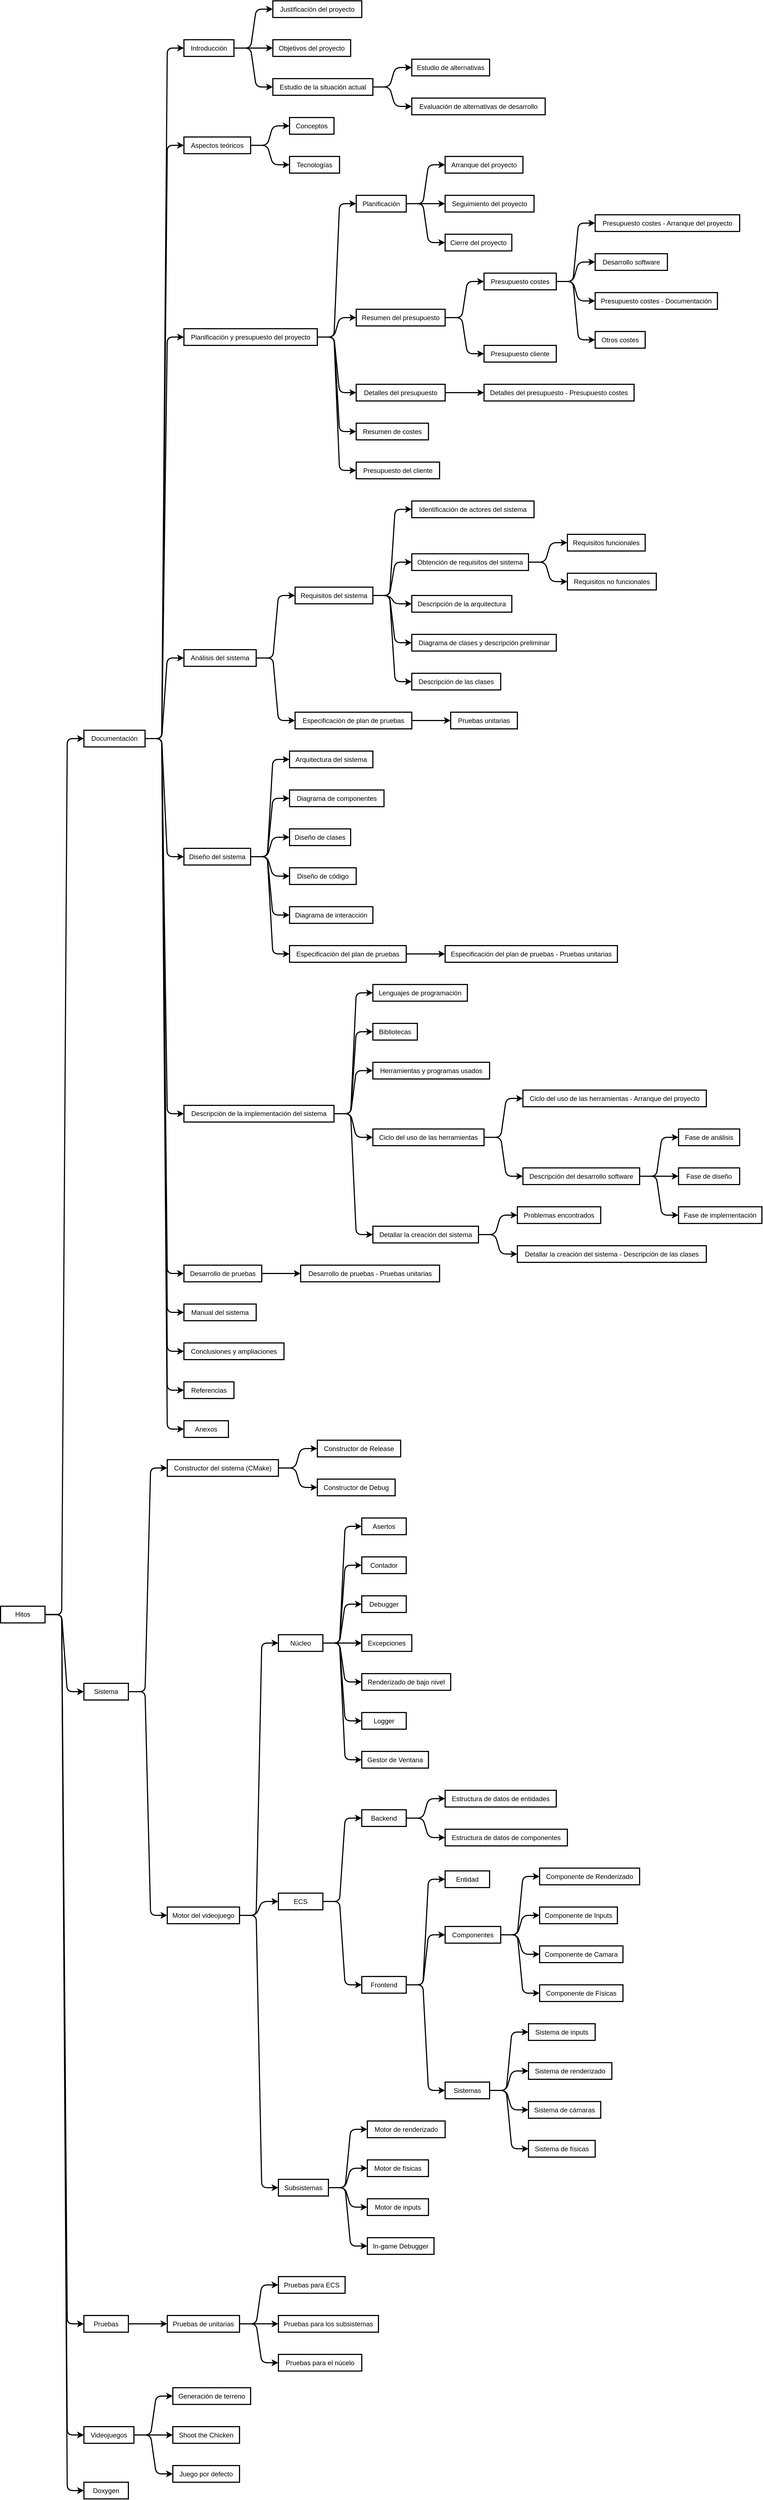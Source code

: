 <mxfile version="24.5.3" type="device">
  <diagram name="Page-1" id="19d8dcba-68ad-dc05-1034-9cf7b2a963f6">
    <mxGraphModel dx="703" dy="235" grid="1" gridSize="10" guides="1" tooltips="1" connect="1" arrows="1" fold="1" page="1" pageScale="1" pageWidth="1100" pageHeight="850" background="none" math="0" shadow="0">
      <root>
        <mxCell id="0" />
        <mxCell id="1" parent="0" />
        <mxCell id="aaWZqwpAfpecOsZG1zEw-365" value="Hitos" style="whiteSpace=wrap;html=1;strokeWidth=2;" vertex="1" parent="1">
          <mxGeometry x="1761" y="4306.25" width="80" height="30" as="geometry" />
        </mxCell>
        <mxCell id="aaWZqwpAfpecOsZG1zEw-366" value="Documentación" style="whiteSpace=wrap;html=1;strokeWidth=2;" vertex="1" parent="1">
          <mxGeometry x="1911" y="2730" width="110" height="30" as="geometry" />
        </mxCell>
        <mxCell id="aaWZqwpAfpecOsZG1zEw-367" value="" style="rounded=1;edgeStyle=entityRelationEdgeStyle;curved=0;strokeWidth=2;" edge="1" source="aaWZqwpAfpecOsZG1zEw-365" target="aaWZqwpAfpecOsZG1zEw-366" parent="1">
          <mxGeometry relative="1" as="geometry" />
        </mxCell>
        <mxCell id="aaWZqwpAfpecOsZG1zEw-368" value="Sistema" style="whiteSpace=wrap;html=1;strokeWidth=2;" vertex="1" parent="1">
          <mxGeometry x="1911" y="4445" width="80" height="30" as="geometry" />
        </mxCell>
        <mxCell id="aaWZqwpAfpecOsZG1zEw-369" value="" style="rounded=1;edgeStyle=entityRelationEdgeStyle;curved=0;strokeWidth=2;" edge="1" source="aaWZqwpAfpecOsZG1zEw-365" target="aaWZqwpAfpecOsZG1zEw-368" parent="1">
          <mxGeometry relative="1" as="geometry" />
        </mxCell>
        <mxCell id="aaWZqwpAfpecOsZG1zEw-370" value="Pruebas" style="whiteSpace=wrap;html=1;strokeWidth=2;" vertex="1" parent="1">
          <mxGeometry x="1911" y="5582.5" width="80" height="30" as="geometry" />
        </mxCell>
        <mxCell id="aaWZqwpAfpecOsZG1zEw-371" value="" style="rounded=1;edgeStyle=entityRelationEdgeStyle;curved=0;strokeWidth=2;" edge="1" source="aaWZqwpAfpecOsZG1zEw-365" target="aaWZqwpAfpecOsZG1zEw-370" parent="1">
          <mxGeometry relative="1" as="geometry" />
        </mxCell>
        <mxCell id="aaWZqwpAfpecOsZG1zEw-372" value="Videojuegos" style="whiteSpace=wrap;html=1;strokeWidth=2;" vertex="1" parent="1">
          <mxGeometry x="1911" y="5782.5" width="90" height="30" as="geometry" />
        </mxCell>
        <mxCell id="aaWZqwpAfpecOsZG1zEw-373" value="" style="rounded=1;edgeStyle=entityRelationEdgeStyle;curved=0;strokeWidth=2;" edge="1" source="aaWZqwpAfpecOsZG1zEw-365" target="aaWZqwpAfpecOsZG1zEw-372" parent="1">
          <mxGeometry relative="1" as="geometry" />
        </mxCell>
        <mxCell id="aaWZqwpAfpecOsZG1zEw-374" value="Doxygen" style="whiteSpace=wrap;html=1;strokeWidth=2;" vertex="1" parent="1">
          <mxGeometry x="1911" y="5882.5" width="80" height="30" as="geometry" />
        </mxCell>
        <mxCell id="aaWZqwpAfpecOsZG1zEw-375" value="" style="rounded=1;edgeStyle=entityRelationEdgeStyle;curved=0;strokeWidth=2;" edge="1" source="aaWZqwpAfpecOsZG1zEw-365" target="aaWZqwpAfpecOsZG1zEw-374" parent="1">
          <mxGeometry relative="1" as="geometry" />
        </mxCell>
        <mxCell id="aaWZqwpAfpecOsZG1zEw-376" value="Introducción" style="whiteSpace=wrap;html=1;strokeWidth=2;" vertex="1" parent="1">
          <mxGeometry x="2091" y="1487.5" width="90" height="30" as="geometry" />
        </mxCell>
        <mxCell id="aaWZqwpAfpecOsZG1zEw-377" value="" style="rounded=1;edgeStyle=entityRelationEdgeStyle;curved=0;strokeWidth=2;" edge="1" source="aaWZqwpAfpecOsZG1zEw-366" target="aaWZqwpAfpecOsZG1zEw-376" parent="1">
          <mxGeometry relative="1" as="geometry" />
        </mxCell>
        <mxCell id="aaWZqwpAfpecOsZG1zEw-378" value="Aspectos teóricos" style="whiteSpace=wrap;html=1;strokeWidth=2;" vertex="1" parent="1">
          <mxGeometry x="2091" y="1662.5" width="120" height="30" as="geometry" />
        </mxCell>
        <mxCell id="aaWZqwpAfpecOsZG1zEw-379" value="" style="rounded=1;edgeStyle=entityRelationEdgeStyle;curved=0;strokeWidth=2;" edge="1" source="aaWZqwpAfpecOsZG1zEw-366" target="aaWZqwpAfpecOsZG1zEw-378" parent="1">
          <mxGeometry relative="1" as="geometry" />
        </mxCell>
        <mxCell id="aaWZqwpAfpecOsZG1zEw-380" value="Planificación y presupuesto del proyecto" style="whiteSpace=wrap;html=1;strokeWidth=2;" vertex="1" parent="1">
          <mxGeometry x="2091" y="2007.5" width="240" height="30" as="geometry" />
        </mxCell>
        <mxCell id="aaWZqwpAfpecOsZG1zEw-381" value="" style="rounded=1;edgeStyle=entityRelationEdgeStyle;curved=0;strokeWidth=2;" edge="1" source="aaWZqwpAfpecOsZG1zEw-366" target="aaWZqwpAfpecOsZG1zEw-380" parent="1">
          <mxGeometry relative="1" as="geometry" />
        </mxCell>
        <mxCell id="aaWZqwpAfpecOsZG1zEw-382" value="Análisis del sistema" style="whiteSpace=wrap;html=1;strokeWidth=2;" vertex="1" parent="1">
          <mxGeometry x="2091" y="2585" width="130" height="30" as="geometry" />
        </mxCell>
        <mxCell id="aaWZqwpAfpecOsZG1zEw-383" value="" style="rounded=1;edgeStyle=entityRelationEdgeStyle;curved=0;strokeWidth=2;" edge="1" source="aaWZqwpAfpecOsZG1zEw-366" target="aaWZqwpAfpecOsZG1zEw-382" parent="1">
          <mxGeometry relative="1" as="geometry" />
        </mxCell>
        <mxCell id="aaWZqwpAfpecOsZG1zEw-384" value="Diseño del sistema" style="whiteSpace=wrap;html=1;strokeWidth=2;" vertex="1" parent="1">
          <mxGeometry x="2091" y="2942.5" width="120" height="30" as="geometry" />
        </mxCell>
        <mxCell id="aaWZqwpAfpecOsZG1zEw-385" value="" style="rounded=1;edgeStyle=entityRelationEdgeStyle;curved=0;strokeWidth=2;" edge="1" source="aaWZqwpAfpecOsZG1zEw-366" target="aaWZqwpAfpecOsZG1zEw-384" parent="1">
          <mxGeometry relative="1" as="geometry" />
        </mxCell>
        <mxCell id="aaWZqwpAfpecOsZG1zEw-386" value="Descripción de la implementación del sistema" style="whiteSpace=wrap;html=1;strokeWidth=2;" vertex="1" parent="1">
          <mxGeometry x="2091" y="3405" width="270" height="30" as="geometry" />
        </mxCell>
        <mxCell id="aaWZqwpAfpecOsZG1zEw-387" value="" style="rounded=1;edgeStyle=entityRelationEdgeStyle;curved=0;strokeWidth=2;" edge="1" source="aaWZqwpAfpecOsZG1zEw-366" target="aaWZqwpAfpecOsZG1zEw-386" parent="1">
          <mxGeometry relative="1" as="geometry" />
        </mxCell>
        <mxCell id="aaWZqwpAfpecOsZG1zEw-388" value="Desarrollo de pruebas" style="whiteSpace=wrap;html=1;strokeWidth=2;" vertex="1" parent="1">
          <mxGeometry x="2091" y="3692.5" width="140" height="30" as="geometry" />
        </mxCell>
        <mxCell id="aaWZqwpAfpecOsZG1zEw-389" value="" style="rounded=1;edgeStyle=entityRelationEdgeStyle;curved=0;strokeWidth=2;" edge="1" source="aaWZqwpAfpecOsZG1zEw-366" target="aaWZqwpAfpecOsZG1zEw-388" parent="1">
          <mxGeometry relative="1" as="geometry" />
        </mxCell>
        <mxCell id="aaWZqwpAfpecOsZG1zEw-390" value="Manual del sistema" style="whiteSpace=wrap;html=1;strokeWidth=2;" vertex="1" parent="1">
          <mxGeometry x="2091" y="3762.5" width="130" height="30" as="geometry" />
        </mxCell>
        <mxCell id="aaWZqwpAfpecOsZG1zEw-391" value="" style="rounded=1;edgeStyle=entityRelationEdgeStyle;curved=0;strokeWidth=2;" edge="1" source="aaWZqwpAfpecOsZG1zEw-366" target="aaWZqwpAfpecOsZG1zEw-390" parent="1">
          <mxGeometry relative="1" as="geometry" />
        </mxCell>
        <mxCell id="aaWZqwpAfpecOsZG1zEw-392" value="Conclusiones y ampliaciones" style="whiteSpace=wrap;html=1;strokeWidth=2;" vertex="1" parent="1">
          <mxGeometry x="2091" y="3832.5" width="180" height="30" as="geometry" />
        </mxCell>
        <mxCell id="aaWZqwpAfpecOsZG1zEw-393" value="" style="rounded=1;edgeStyle=entityRelationEdgeStyle;curved=0;strokeWidth=2;" edge="1" source="aaWZqwpAfpecOsZG1zEw-366" target="aaWZqwpAfpecOsZG1zEw-392" parent="1">
          <mxGeometry relative="1" as="geometry" />
        </mxCell>
        <mxCell id="aaWZqwpAfpecOsZG1zEw-394" value="Referencias" style="whiteSpace=wrap;html=1;strokeWidth=2;" vertex="1" parent="1">
          <mxGeometry x="2091" y="3902.5" width="90" height="30" as="geometry" />
        </mxCell>
        <mxCell id="aaWZqwpAfpecOsZG1zEw-395" value="" style="rounded=1;edgeStyle=entityRelationEdgeStyle;curved=0;strokeWidth=2;" edge="1" source="aaWZqwpAfpecOsZG1zEw-366" target="aaWZqwpAfpecOsZG1zEw-394" parent="1">
          <mxGeometry relative="1" as="geometry" />
        </mxCell>
        <mxCell id="aaWZqwpAfpecOsZG1zEw-396" value="Anexos" style="whiteSpace=wrap;html=1;strokeWidth=2;" vertex="1" parent="1">
          <mxGeometry x="2091" y="3972.5" width="80" height="30" as="geometry" />
        </mxCell>
        <mxCell id="aaWZqwpAfpecOsZG1zEw-397" value="" style="rounded=1;edgeStyle=entityRelationEdgeStyle;curved=0;strokeWidth=2;" edge="1" source="aaWZqwpAfpecOsZG1zEw-366" target="aaWZqwpAfpecOsZG1zEw-396" parent="1">
          <mxGeometry relative="1" as="geometry" />
        </mxCell>
        <mxCell id="aaWZqwpAfpecOsZG1zEw-398" value="Justificación del proyecto" style="whiteSpace=wrap;html=1;strokeWidth=2;" vertex="1" parent="1">
          <mxGeometry x="2251" y="1417.5" width="160" height="30" as="geometry" />
        </mxCell>
        <mxCell id="aaWZqwpAfpecOsZG1zEw-399" value="" style="rounded=1;edgeStyle=entityRelationEdgeStyle;curved=0;strokeWidth=2;" edge="1" source="aaWZqwpAfpecOsZG1zEw-376" target="aaWZqwpAfpecOsZG1zEw-398" parent="1">
          <mxGeometry relative="1" as="geometry" />
        </mxCell>
        <mxCell id="aaWZqwpAfpecOsZG1zEw-400" value="Objetivos del proyecto" style="whiteSpace=wrap;html=1;strokeWidth=2;" vertex="1" parent="1">
          <mxGeometry x="2251" y="1487.5" width="140" height="30" as="geometry" />
        </mxCell>
        <mxCell id="aaWZqwpAfpecOsZG1zEw-401" value="" style="rounded=1;edgeStyle=entityRelationEdgeStyle;curved=0;strokeWidth=2;" edge="1" source="aaWZqwpAfpecOsZG1zEw-376" target="aaWZqwpAfpecOsZG1zEw-400" parent="1">
          <mxGeometry relative="1" as="geometry" />
        </mxCell>
        <mxCell id="aaWZqwpAfpecOsZG1zEw-402" value="Estudio de la situación actual" style="whiteSpace=wrap;html=1;strokeWidth=2;" vertex="1" parent="1">
          <mxGeometry x="2251" y="1557.5" width="180" height="30" as="geometry" />
        </mxCell>
        <mxCell id="aaWZqwpAfpecOsZG1zEw-403" value="" style="rounded=1;edgeStyle=entityRelationEdgeStyle;curved=0;strokeWidth=2;" edge="1" source="aaWZqwpAfpecOsZG1zEw-376" target="aaWZqwpAfpecOsZG1zEw-402" parent="1">
          <mxGeometry relative="1" as="geometry" />
        </mxCell>
        <mxCell id="aaWZqwpAfpecOsZG1zEw-404" value="Estudio de alternativas" style="whiteSpace=wrap;html=1;strokeWidth=2;" vertex="1" parent="1">
          <mxGeometry x="2501" y="1522.5" width="140" height="30" as="geometry" />
        </mxCell>
        <mxCell id="aaWZqwpAfpecOsZG1zEw-405" value="" style="rounded=1;edgeStyle=entityRelationEdgeStyle;curved=0;strokeWidth=2;" edge="1" source="aaWZqwpAfpecOsZG1zEw-402" target="aaWZqwpAfpecOsZG1zEw-404" parent="1">
          <mxGeometry relative="1" as="geometry" />
        </mxCell>
        <mxCell id="aaWZqwpAfpecOsZG1zEw-406" value="Evaluación de alternativas de desarrollo" style="whiteSpace=wrap;html=1;strokeWidth=2;" vertex="1" parent="1">
          <mxGeometry x="2501" y="1592.5" width="240" height="30" as="geometry" />
        </mxCell>
        <mxCell id="aaWZqwpAfpecOsZG1zEw-407" value="" style="rounded=1;edgeStyle=entityRelationEdgeStyle;curved=0;strokeWidth=2;" edge="1" source="aaWZqwpAfpecOsZG1zEw-402" target="aaWZqwpAfpecOsZG1zEw-406" parent="1">
          <mxGeometry relative="1" as="geometry" />
        </mxCell>
        <mxCell id="aaWZqwpAfpecOsZG1zEw-408" value="Conceptos" style="whiteSpace=wrap;html=1;strokeWidth=2;" vertex="1" parent="1">
          <mxGeometry x="2281" y="1627.5" width="80" height="30" as="geometry" />
        </mxCell>
        <mxCell id="aaWZqwpAfpecOsZG1zEw-409" value="" style="rounded=1;edgeStyle=entityRelationEdgeStyle;curved=0;strokeWidth=2;" edge="1" source="aaWZqwpAfpecOsZG1zEw-378" target="aaWZqwpAfpecOsZG1zEw-408" parent="1">
          <mxGeometry relative="1" as="geometry" />
        </mxCell>
        <mxCell id="aaWZqwpAfpecOsZG1zEw-410" value="Tecnologías" style="whiteSpace=wrap;html=1;strokeWidth=2;" vertex="1" parent="1">
          <mxGeometry x="2281" y="1697.5" width="90" height="30" as="geometry" />
        </mxCell>
        <mxCell id="aaWZqwpAfpecOsZG1zEw-411" value="" style="rounded=1;edgeStyle=entityRelationEdgeStyle;curved=0;strokeWidth=2;" edge="1" source="aaWZqwpAfpecOsZG1zEw-378" target="aaWZqwpAfpecOsZG1zEw-410" parent="1">
          <mxGeometry relative="1" as="geometry" />
        </mxCell>
        <mxCell id="aaWZqwpAfpecOsZG1zEw-412" value="Planificación" style="whiteSpace=wrap;html=1;strokeWidth=2;" vertex="1" parent="1">
          <mxGeometry x="2401" y="1767.5" width="90" height="30" as="geometry" />
        </mxCell>
        <mxCell id="aaWZqwpAfpecOsZG1zEw-413" value="" style="rounded=1;edgeStyle=entityRelationEdgeStyle;curved=0;strokeWidth=2;" edge="1" source="aaWZqwpAfpecOsZG1zEw-380" target="aaWZqwpAfpecOsZG1zEw-412" parent="1">
          <mxGeometry relative="1" as="geometry" />
        </mxCell>
        <mxCell id="aaWZqwpAfpecOsZG1zEw-414" value="Resumen del presupuesto" style="whiteSpace=wrap;html=1;strokeWidth=2;" vertex="1" parent="1">
          <mxGeometry x="2401" y="1972.5" width="160" height="30" as="geometry" />
        </mxCell>
        <mxCell id="aaWZqwpAfpecOsZG1zEw-415" value="" style="rounded=1;edgeStyle=entityRelationEdgeStyle;curved=0;strokeWidth=2;" edge="1" source="aaWZqwpAfpecOsZG1zEw-380" target="aaWZqwpAfpecOsZG1zEw-414" parent="1">
          <mxGeometry relative="1" as="geometry" />
        </mxCell>
        <mxCell id="aaWZqwpAfpecOsZG1zEw-416" value="Detalles del presupuesto" style="whiteSpace=wrap;html=1;strokeWidth=2;" vertex="1" parent="1">
          <mxGeometry x="2401" y="2107.5" width="160" height="30" as="geometry" />
        </mxCell>
        <mxCell id="aaWZqwpAfpecOsZG1zEw-417" value="" style="rounded=1;edgeStyle=entityRelationEdgeStyle;curved=0;strokeWidth=2;" edge="1" source="aaWZqwpAfpecOsZG1zEw-380" target="aaWZqwpAfpecOsZG1zEw-416" parent="1">
          <mxGeometry relative="1" as="geometry" />
        </mxCell>
        <mxCell id="aaWZqwpAfpecOsZG1zEw-418" value="Resumen de costes" style="whiteSpace=wrap;html=1;strokeWidth=2;" vertex="1" parent="1">
          <mxGeometry x="2401" y="2177.5" width="130" height="30" as="geometry" />
        </mxCell>
        <mxCell id="aaWZqwpAfpecOsZG1zEw-419" value="" style="rounded=1;edgeStyle=entityRelationEdgeStyle;curved=0;strokeWidth=2;" edge="1" source="aaWZqwpAfpecOsZG1zEw-380" target="aaWZqwpAfpecOsZG1zEw-418" parent="1">
          <mxGeometry relative="1" as="geometry" />
        </mxCell>
        <mxCell id="aaWZqwpAfpecOsZG1zEw-420" value="Presupuesto del cliente" style="whiteSpace=wrap;html=1;strokeWidth=2;" vertex="1" parent="1">
          <mxGeometry x="2401" y="2247.5" width="150" height="30" as="geometry" />
        </mxCell>
        <mxCell id="aaWZqwpAfpecOsZG1zEw-421" value="" style="rounded=1;edgeStyle=entityRelationEdgeStyle;curved=0;strokeWidth=2;" edge="1" source="aaWZqwpAfpecOsZG1zEw-380" target="aaWZqwpAfpecOsZG1zEw-420" parent="1">
          <mxGeometry relative="1" as="geometry" />
        </mxCell>
        <mxCell id="aaWZqwpAfpecOsZG1zEw-422" value="Arranque del proyecto" style="whiteSpace=wrap;html=1;strokeWidth=2;" vertex="1" parent="1">
          <mxGeometry x="2561" y="1697.5" width="140" height="30" as="geometry" />
        </mxCell>
        <mxCell id="aaWZqwpAfpecOsZG1zEw-423" value="" style="rounded=1;edgeStyle=entityRelationEdgeStyle;curved=0;strokeWidth=2;" edge="1" source="aaWZqwpAfpecOsZG1zEw-412" target="aaWZqwpAfpecOsZG1zEw-422" parent="1">
          <mxGeometry relative="1" as="geometry" />
        </mxCell>
        <mxCell id="aaWZqwpAfpecOsZG1zEw-424" value="Seguimiento del proyecto" style="whiteSpace=wrap;html=1;strokeWidth=2;" vertex="1" parent="1">
          <mxGeometry x="2561" y="1767.5" width="160" height="30" as="geometry" />
        </mxCell>
        <mxCell id="aaWZqwpAfpecOsZG1zEw-425" value="" style="rounded=1;edgeStyle=entityRelationEdgeStyle;curved=0;strokeWidth=2;" edge="1" source="aaWZqwpAfpecOsZG1zEw-412" target="aaWZqwpAfpecOsZG1zEw-424" parent="1">
          <mxGeometry relative="1" as="geometry" />
        </mxCell>
        <mxCell id="aaWZqwpAfpecOsZG1zEw-426" value="Cierre del proyecto" style="whiteSpace=wrap;html=1;strokeWidth=2;" vertex="1" parent="1">
          <mxGeometry x="2561" y="1837.5" width="120" height="30" as="geometry" />
        </mxCell>
        <mxCell id="aaWZqwpAfpecOsZG1zEw-427" value="" style="rounded=1;edgeStyle=entityRelationEdgeStyle;curved=0;strokeWidth=2;" edge="1" source="aaWZqwpAfpecOsZG1zEw-412" target="aaWZqwpAfpecOsZG1zEw-426" parent="1">
          <mxGeometry relative="1" as="geometry" />
        </mxCell>
        <mxCell id="aaWZqwpAfpecOsZG1zEw-428" value="Presupuesto costes" style="whiteSpace=wrap;html=1;strokeWidth=2;" vertex="1" parent="1">
          <mxGeometry x="2631" y="1907.5" width="130" height="30" as="geometry" />
        </mxCell>
        <mxCell id="aaWZqwpAfpecOsZG1zEw-429" value="" style="rounded=1;edgeStyle=entityRelationEdgeStyle;curved=0;strokeWidth=2;" edge="1" source="aaWZqwpAfpecOsZG1zEw-414" target="aaWZqwpAfpecOsZG1zEw-428" parent="1">
          <mxGeometry relative="1" as="geometry" />
        </mxCell>
        <mxCell id="aaWZqwpAfpecOsZG1zEw-430" value="Presupuesto cliente" style="whiteSpace=wrap;html=1;strokeWidth=2;" vertex="1" parent="1">
          <mxGeometry x="2631" y="2037.5" width="130" height="30" as="geometry" />
        </mxCell>
        <mxCell id="aaWZqwpAfpecOsZG1zEw-431" value="" style="rounded=1;edgeStyle=entityRelationEdgeStyle;curved=0;strokeWidth=2;" edge="1" source="aaWZqwpAfpecOsZG1zEw-414" target="aaWZqwpAfpecOsZG1zEw-430" parent="1">
          <mxGeometry relative="1" as="geometry" />
        </mxCell>
        <mxCell id="aaWZqwpAfpecOsZG1zEw-432" value="Detalles del presupuesto - Presupuesto costes" style="whiteSpace=wrap;html=1;strokeWidth=2;" vertex="1" parent="1">
          <mxGeometry x="2631" y="2107.5" width="270" height="30" as="geometry" />
        </mxCell>
        <mxCell id="aaWZqwpAfpecOsZG1zEw-433" value="" style="rounded=1;edgeStyle=entityRelationEdgeStyle;curved=0;strokeWidth=2;" edge="1" source="aaWZqwpAfpecOsZG1zEw-416" target="aaWZqwpAfpecOsZG1zEw-432" parent="1">
          <mxGeometry relative="1" as="geometry" />
        </mxCell>
        <mxCell id="aaWZqwpAfpecOsZG1zEw-434" value="Presupuesto costes - Arranque del proyecto" style="whiteSpace=wrap;html=1;strokeWidth=2;" vertex="1" parent="1">
          <mxGeometry x="2831" y="1802.5" width="260" height="30" as="geometry" />
        </mxCell>
        <mxCell id="aaWZqwpAfpecOsZG1zEw-435" value="" style="rounded=1;edgeStyle=entityRelationEdgeStyle;curved=0;strokeWidth=2;" edge="1" source="aaWZqwpAfpecOsZG1zEw-428" target="aaWZqwpAfpecOsZG1zEw-434" parent="1">
          <mxGeometry relative="1" as="geometry" />
        </mxCell>
        <mxCell id="aaWZqwpAfpecOsZG1zEw-436" value="Desarrollo software" style="whiteSpace=wrap;html=1;strokeWidth=2;" vertex="1" parent="1">
          <mxGeometry x="2831" y="1872.5" width="130" height="30" as="geometry" />
        </mxCell>
        <mxCell id="aaWZqwpAfpecOsZG1zEw-437" value="" style="rounded=1;edgeStyle=entityRelationEdgeStyle;curved=0;strokeWidth=2;" edge="1" source="aaWZqwpAfpecOsZG1zEw-428" target="aaWZqwpAfpecOsZG1zEw-436" parent="1">
          <mxGeometry relative="1" as="geometry" />
        </mxCell>
        <mxCell id="aaWZqwpAfpecOsZG1zEw-438" value="Presupuesto costes - Documentación" style="whiteSpace=wrap;html=1;strokeWidth=2;" vertex="1" parent="1">
          <mxGeometry x="2831" y="1942.5" width="220" height="30" as="geometry" />
        </mxCell>
        <mxCell id="aaWZqwpAfpecOsZG1zEw-439" value="" style="rounded=1;edgeStyle=entityRelationEdgeStyle;curved=0;strokeWidth=2;" edge="1" source="aaWZqwpAfpecOsZG1zEw-428" target="aaWZqwpAfpecOsZG1zEw-438" parent="1">
          <mxGeometry relative="1" as="geometry" />
        </mxCell>
        <mxCell id="aaWZqwpAfpecOsZG1zEw-440" value="Otros costes" style="whiteSpace=wrap;html=1;strokeWidth=2;" vertex="1" parent="1">
          <mxGeometry x="2831" y="2012.5" width="90" height="30" as="geometry" />
        </mxCell>
        <mxCell id="aaWZqwpAfpecOsZG1zEw-441" value="" style="rounded=1;edgeStyle=entityRelationEdgeStyle;curved=0;strokeWidth=2;" edge="1" source="aaWZqwpAfpecOsZG1zEw-428" target="aaWZqwpAfpecOsZG1zEw-440" parent="1">
          <mxGeometry relative="1" as="geometry" />
        </mxCell>
        <mxCell id="aaWZqwpAfpecOsZG1zEw-442" value="Requisitos del sistema" style="whiteSpace=wrap;html=1;strokeWidth=2;" vertex="1" parent="1">
          <mxGeometry x="2291" y="2472.5" width="140" height="30" as="geometry" />
        </mxCell>
        <mxCell id="aaWZqwpAfpecOsZG1zEw-443" value="" style="rounded=1;edgeStyle=entityRelationEdgeStyle;curved=0;strokeWidth=2;" edge="1" source="aaWZqwpAfpecOsZG1zEw-382" target="aaWZqwpAfpecOsZG1zEw-442" parent="1">
          <mxGeometry relative="1" as="geometry" />
        </mxCell>
        <mxCell id="aaWZqwpAfpecOsZG1zEw-444" value="Especificación de plan de pruebas" style="whiteSpace=wrap;html=1;strokeWidth=2;" vertex="1" parent="1">
          <mxGeometry x="2291" y="2697.5" width="210" height="30" as="geometry" />
        </mxCell>
        <mxCell id="aaWZqwpAfpecOsZG1zEw-445" value="" style="rounded=1;edgeStyle=entityRelationEdgeStyle;curved=0;strokeWidth=2;" edge="1" source="aaWZqwpAfpecOsZG1zEw-382" target="aaWZqwpAfpecOsZG1zEw-444" parent="1">
          <mxGeometry relative="1" as="geometry" />
        </mxCell>
        <mxCell id="aaWZqwpAfpecOsZG1zEw-446" value="Identificación de actores del sistema" style="whiteSpace=wrap;html=1;strokeWidth=2;" vertex="1" parent="1">
          <mxGeometry x="2501" y="2317.5" width="220" height="30" as="geometry" />
        </mxCell>
        <mxCell id="aaWZqwpAfpecOsZG1zEw-447" value="" style="rounded=1;edgeStyle=entityRelationEdgeStyle;curved=0;strokeWidth=2;" edge="1" source="aaWZqwpAfpecOsZG1zEw-442" target="aaWZqwpAfpecOsZG1zEw-446" parent="1">
          <mxGeometry relative="1" as="geometry" />
        </mxCell>
        <mxCell id="aaWZqwpAfpecOsZG1zEw-448" value="Obtención de requisitos del sistema" style="whiteSpace=wrap;html=1;strokeWidth=2;" vertex="1" parent="1">
          <mxGeometry x="2501" y="2412.5" width="210" height="30" as="geometry" />
        </mxCell>
        <mxCell id="aaWZqwpAfpecOsZG1zEw-449" value="" style="rounded=1;edgeStyle=entityRelationEdgeStyle;curved=0;strokeWidth=2;" edge="1" source="aaWZqwpAfpecOsZG1zEw-442" target="aaWZqwpAfpecOsZG1zEw-448" parent="1">
          <mxGeometry relative="1" as="geometry" />
        </mxCell>
        <mxCell id="aaWZqwpAfpecOsZG1zEw-450" value="Descripción de la arquitectura" style="whiteSpace=wrap;html=1;strokeWidth=2;" vertex="1" parent="1">
          <mxGeometry x="2501" y="2487.5" width="180" height="30" as="geometry" />
        </mxCell>
        <mxCell id="aaWZqwpAfpecOsZG1zEw-451" value="" style="rounded=1;edgeStyle=entityRelationEdgeStyle;curved=0;strokeWidth=2;" edge="1" source="aaWZqwpAfpecOsZG1zEw-442" target="aaWZqwpAfpecOsZG1zEw-450" parent="1">
          <mxGeometry relative="1" as="geometry" />
        </mxCell>
        <mxCell id="aaWZqwpAfpecOsZG1zEw-452" value="Diagrama de clases y descripción preliminar" style="whiteSpace=wrap;html=1;strokeWidth=2;" vertex="1" parent="1">
          <mxGeometry x="2501" y="2557.5" width="260" height="30" as="geometry" />
        </mxCell>
        <mxCell id="aaWZqwpAfpecOsZG1zEw-453" value="" style="rounded=1;edgeStyle=entityRelationEdgeStyle;curved=0;strokeWidth=2;" edge="1" source="aaWZqwpAfpecOsZG1zEw-442" target="aaWZqwpAfpecOsZG1zEw-452" parent="1">
          <mxGeometry relative="1" as="geometry" />
        </mxCell>
        <mxCell id="aaWZqwpAfpecOsZG1zEw-454" value="Descripción de las clases" style="whiteSpace=wrap;html=1;strokeWidth=2;" vertex="1" parent="1">
          <mxGeometry x="2501" y="2627.5" width="160" height="30" as="geometry" />
        </mxCell>
        <mxCell id="aaWZqwpAfpecOsZG1zEw-455" value="" style="rounded=1;edgeStyle=entityRelationEdgeStyle;curved=0;strokeWidth=2;" edge="1" source="aaWZqwpAfpecOsZG1zEw-442" target="aaWZqwpAfpecOsZG1zEw-454" parent="1">
          <mxGeometry relative="1" as="geometry" />
        </mxCell>
        <mxCell id="aaWZqwpAfpecOsZG1zEw-456" value="Requisitos funcionales" style="whiteSpace=wrap;html=1;strokeWidth=2;" vertex="1" parent="1">
          <mxGeometry x="2781" y="2377.5" width="140" height="30" as="geometry" />
        </mxCell>
        <mxCell id="aaWZqwpAfpecOsZG1zEw-457" value="" style="rounded=1;edgeStyle=entityRelationEdgeStyle;curved=0;strokeWidth=2;" edge="1" source="aaWZqwpAfpecOsZG1zEw-448" target="aaWZqwpAfpecOsZG1zEw-456" parent="1">
          <mxGeometry relative="1" as="geometry" />
        </mxCell>
        <mxCell id="aaWZqwpAfpecOsZG1zEw-458" value="Requisitos no funcionales" style="whiteSpace=wrap;html=1;strokeWidth=2;" vertex="1" parent="1">
          <mxGeometry x="2781" y="2447.5" width="160" height="30" as="geometry" />
        </mxCell>
        <mxCell id="aaWZqwpAfpecOsZG1zEw-459" value="" style="rounded=1;edgeStyle=entityRelationEdgeStyle;curved=0;strokeWidth=2;" edge="1" source="aaWZqwpAfpecOsZG1zEw-448" target="aaWZqwpAfpecOsZG1zEw-458" parent="1">
          <mxGeometry relative="1" as="geometry" />
        </mxCell>
        <mxCell id="aaWZqwpAfpecOsZG1zEw-460" value="Pruebas unitarias" style="whiteSpace=wrap;html=1;strokeWidth=2;" vertex="1" parent="1">
          <mxGeometry x="2571" y="2697.5" width="120" height="30" as="geometry" />
        </mxCell>
        <mxCell id="aaWZqwpAfpecOsZG1zEw-461" value="" style="rounded=1;edgeStyle=entityRelationEdgeStyle;curved=0;strokeWidth=2;" edge="1" source="aaWZqwpAfpecOsZG1zEw-444" target="aaWZqwpAfpecOsZG1zEw-460" parent="1">
          <mxGeometry relative="1" as="geometry" />
        </mxCell>
        <mxCell id="aaWZqwpAfpecOsZG1zEw-462" value="Arquitectura del sistema" style="whiteSpace=wrap;html=1;strokeWidth=2;" vertex="1" parent="1">
          <mxGeometry x="2281" y="2767.5" width="150" height="30" as="geometry" />
        </mxCell>
        <mxCell id="aaWZqwpAfpecOsZG1zEw-463" value="" style="rounded=1;edgeStyle=entityRelationEdgeStyle;curved=0;strokeWidth=2;" edge="1" source="aaWZqwpAfpecOsZG1zEw-384" target="aaWZqwpAfpecOsZG1zEw-462" parent="1">
          <mxGeometry relative="1" as="geometry" />
        </mxCell>
        <mxCell id="aaWZqwpAfpecOsZG1zEw-464" value="Diagrama de componentes" style="whiteSpace=wrap;html=1;strokeWidth=2;" vertex="1" parent="1">
          <mxGeometry x="2281" y="2837.5" width="170" height="30" as="geometry" />
        </mxCell>
        <mxCell id="aaWZqwpAfpecOsZG1zEw-465" value="" style="rounded=1;edgeStyle=entityRelationEdgeStyle;curved=0;strokeWidth=2;" edge="1" source="aaWZqwpAfpecOsZG1zEw-384" target="aaWZqwpAfpecOsZG1zEw-464" parent="1">
          <mxGeometry relative="1" as="geometry" />
        </mxCell>
        <mxCell id="aaWZqwpAfpecOsZG1zEw-466" value="Diseño de clases" style="whiteSpace=wrap;html=1;strokeWidth=2;" vertex="1" parent="1">
          <mxGeometry x="2281" y="2907.5" width="110" height="30" as="geometry" />
        </mxCell>
        <mxCell id="aaWZqwpAfpecOsZG1zEw-467" value="" style="rounded=1;edgeStyle=entityRelationEdgeStyle;curved=0;strokeWidth=2;" edge="1" source="aaWZqwpAfpecOsZG1zEw-384" target="aaWZqwpAfpecOsZG1zEw-466" parent="1">
          <mxGeometry relative="1" as="geometry" />
        </mxCell>
        <mxCell id="aaWZqwpAfpecOsZG1zEw-468" value="Diseño de código" style="whiteSpace=wrap;html=1;strokeWidth=2;" vertex="1" parent="1">
          <mxGeometry x="2281" y="2977.5" width="120" height="30" as="geometry" />
        </mxCell>
        <mxCell id="aaWZqwpAfpecOsZG1zEw-469" value="" style="rounded=1;edgeStyle=entityRelationEdgeStyle;curved=0;strokeWidth=2;" edge="1" source="aaWZqwpAfpecOsZG1zEw-384" target="aaWZqwpAfpecOsZG1zEw-468" parent="1">
          <mxGeometry relative="1" as="geometry" />
        </mxCell>
        <mxCell id="aaWZqwpAfpecOsZG1zEw-470" value="Diagrama de interacción" style="whiteSpace=wrap;html=1;strokeWidth=2;" vertex="1" parent="1">
          <mxGeometry x="2281" y="3047.5" width="150" height="30" as="geometry" />
        </mxCell>
        <mxCell id="aaWZqwpAfpecOsZG1zEw-471" value="" style="rounded=1;edgeStyle=entityRelationEdgeStyle;curved=0;strokeWidth=2;" edge="1" source="aaWZqwpAfpecOsZG1zEw-384" target="aaWZqwpAfpecOsZG1zEw-470" parent="1">
          <mxGeometry relative="1" as="geometry" />
        </mxCell>
        <mxCell id="aaWZqwpAfpecOsZG1zEw-472" value="Especificación del plan de pruebas" style="whiteSpace=wrap;html=1;strokeWidth=2;" vertex="1" parent="1">
          <mxGeometry x="2281" y="3117.5" width="210" height="30" as="geometry" />
        </mxCell>
        <mxCell id="aaWZqwpAfpecOsZG1zEw-473" value="" style="rounded=1;edgeStyle=entityRelationEdgeStyle;curved=0;strokeWidth=2;" edge="1" source="aaWZqwpAfpecOsZG1zEw-384" target="aaWZqwpAfpecOsZG1zEw-472" parent="1">
          <mxGeometry relative="1" as="geometry" />
        </mxCell>
        <mxCell id="aaWZqwpAfpecOsZG1zEw-474" value="Especificación del plan de pruebas - Pruebas unitarias" style="whiteSpace=wrap;html=1;strokeWidth=2;" vertex="1" parent="1">
          <mxGeometry x="2561" y="3117.5" width="310" height="30" as="geometry" />
        </mxCell>
        <mxCell id="aaWZqwpAfpecOsZG1zEw-475" value="" style="rounded=1;edgeStyle=entityRelationEdgeStyle;curved=0;strokeWidth=2;" edge="1" source="aaWZqwpAfpecOsZG1zEw-472" target="aaWZqwpAfpecOsZG1zEw-474" parent="1">
          <mxGeometry relative="1" as="geometry" />
        </mxCell>
        <mxCell id="aaWZqwpAfpecOsZG1zEw-476" value="Lenguajes de programación" style="whiteSpace=wrap;html=1;strokeWidth=2;" vertex="1" parent="1">
          <mxGeometry x="2431" y="3187.5" width="170" height="30" as="geometry" />
        </mxCell>
        <mxCell id="aaWZqwpAfpecOsZG1zEw-477" value="" style="rounded=1;edgeStyle=entityRelationEdgeStyle;curved=0;strokeWidth=2;" edge="1" source="aaWZqwpAfpecOsZG1zEw-386" target="aaWZqwpAfpecOsZG1zEw-476" parent="1">
          <mxGeometry relative="1" as="geometry" />
        </mxCell>
        <mxCell id="aaWZqwpAfpecOsZG1zEw-478" value="Bibliotecas" style="whiteSpace=wrap;html=1;strokeWidth=2;" vertex="1" parent="1">
          <mxGeometry x="2431" y="3257.5" width="80" height="30" as="geometry" />
        </mxCell>
        <mxCell id="aaWZqwpAfpecOsZG1zEw-479" value="" style="rounded=1;edgeStyle=entityRelationEdgeStyle;curved=0;strokeWidth=2;" edge="1" source="aaWZqwpAfpecOsZG1zEw-386" target="aaWZqwpAfpecOsZG1zEw-478" parent="1">
          <mxGeometry relative="1" as="geometry" />
        </mxCell>
        <mxCell id="aaWZqwpAfpecOsZG1zEw-480" value="Herramientas y programas usados" style="whiteSpace=wrap;html=1;strokeWidth=2;" vertex="1" parent="1">
          <mxGeometry x="2431" y="3327.5" width="210" height="30" as="geometry" />
        </mxCell>
        <mxCell id="aaWZqwpAfpecOsZG1zEw-481" value="" style="rounded=1;edgeStyle=entityRelationEdgeStyle;curved=0;strokeWidth=2;" edge="1" source="aaWZqwpAfpecOsZG1zEw-386" target="aaWZqwpAfpecOsZG1zEw-480" parent="1">
          <mxGeometry relative="1" as="geometry" />
        </mxCell>
        <mxCell id="aaWZqwpAfpecOsZG1zEw-482" value="Ciclo del uso de las herramientas" style="whiteSpace=wrap;html=1;strokeWidth=2;" vertex="1" parent="1">
          <mxGeometry x="2431" y="3447.5" width="200" height="30" as="geometry" />
        </mxCell>
        <mxCell id="aaWZqwpAfpecOsZG1zEw-483" value="" style="rounded=1;edgeStyle=entityRelationEdgeStyle;curved=0;strokeWidth=2;" edge="1" source="aaWZqwpAfpecOsZG1zEw-386" target="aaWZqwpAfpecOsZG1zEw-482" parent="1">
          <mxGeometry relative="1" as="geometry" />
        </mxCell>
        <mxCell id="aaWZqwpAfpecOsZG1zEw-484" value="Detallar la creación del sistema" style="whiteSpace=wrap;html=1;strokeWidth=2;" vertex="1" parent="1">
          <mxGeometry x="2431" y="3622.5" width="190" height="30" as="geometry" />
        </mxCell>
        <mxCell id="aaWZqwpAfpecOsZG1zEw-485" value="" style="rounded=1;edgeStyle=entityRelationEdgeStyle;curved=0;strokeWidth=2;" edge="1" source="aaWZqwpAfpecOsZG1zEw-386" target="aaWZqwpAfpecOsZG1zEw-484" parent="1">
          <mxGeometry relative="1" as="geometry" />
        </mxCell>
        <mxCell id="aaWZqwpAfpecOsZG1zEw-486" value="Ciclo del uso de las herramientas - Arranque del proyecto" style="whiteSpace=wrap;html=1;strokeWidth=2;" vertex="1" parent="1">
          <mxGeometry x="2701" y="3377.5" width="330" height="30" as="geometry" />
        </mxCell>
        <mxCell id="aaWZqwpAfpecOsZG1zEw-487" value="" style="rounded=1;edgeStyle=entityRelationEdgeStyle;curved=0;strokeWidth=2;" edge="1" source="aaWZqwpAfpecOsZG1zEw-482" target="aaWZqwpAfpecOsZG1zEw-486" parent="1">
          <mxGeometry relative="1" as="geometry" />
        </mxCell>
        <mxCell id="aaWZqwpAfpecOsZG1zEw-488" value="Descripción del desarrollo software" style="whiteSpace=wrap;html=1;strokeWidth=2;" vertex="1" parent="1">
          <mxGeometry x="2701" y="3517.5" width="210" height="30" as="geometry" />
        </mxCell>
        <mxCell id="aaWZqwpAfpecOsZG1zEw-489" value="" style="rounded=1;edgeStyle=entityRelationEdgeStyle;curved=0;strokeWidth=2;" edge="1" source="aaWZqwpAfpecOsZG1zEw-482" target="aaWZqwpAfpecOsZG1zEw-488" parent="1">
          <mxGeometry relative="1" as="geometry" />
        </mxCell>
        <mxCell id="aaWZqwpAfpecOsZG1zEw-490" value="Fase de análisis" style="whiteSpace=wrap;html=1;strokeWidth=2;" vertex="1" parent="1">
          <mxGeometry x="2981" y="3447.5" width="110" height="30" as="geometry" />
        </mxCell>
        <mxCell id="aaWZqwpAfpecOsZG1zEw-491" value="" style="rounded=1;edgeStyle=entityRelationEdgeStyle;curved=0;strokeWidth=2;" edge="1" source="aaWZqwpAfpecOsZG1zEw-488" target="aaWZqwpAfpecOsZG1zEw-490" parent="1">
          <mxGeometry relative="1" as="geometry" />
        </mxCell>
        <mxCell id="aaWZqwpAfpecOsZG1zEw-492" value="Fase de diseño" style="whiteSpace=wrap;html=1;strokeWidth=2;" vertex="1" parent="1">
          <mxGeometry x="2981" y="3517.5" width="110" height="30" as="geometry" />
        </mxCell>
        <mxCell id="aaWZqwpAfpecOsZG1zEw-493" value="" style="rounded=1;edgeStyle=entityRelationEdgeStyle;curved=0;strokeWidth=2;" edge="1" source="aaWZqwpAfpecOsZG1zEw-488" target="aaWZqwpAfpecOsZG1zEw-492" parent="1">
          <mxGeometry relative="1" as="geometry" />
        </mxCell>
        <mxCell id="aaWZqwpAfpecOsZG1zEw-494" value="Fase de implementación" style="whiteSpace=wrap;html=1;strokeWidth=2;" vertex="1" parent="1">
          <mxGeometry x="2981" y="3587.5" width="150" height="30" as="geometry" />
        </mxCell>
        <mxCell id="aaWZqwpAfpecOsZG1zEw-495" value="" style="rounded=1;edgeStyle=entityRelationEdgeStyle;curved=0;strokeWidth=2;" edge="1" source="aaWZqwpAfpecOsZG1zEw-488" target="aaWZqwpAfpecOsZG1zEw-494" parent="1">
          <mxGeometry relative="1" as="geometry" />
        </mxCell>
        <mxCell id="aaWZqwpAfpecOsZG1zEw-496" value="Problemas encontrados" style="whiteSpace=wrap;html=1;strokeWidth=2;" vertex="1" parent="1">
          <mxGeometry x="2691" y="3587.5" width="150" height="30" as="geometry" />
        </mxCell>
        <mxCell id="aaWZqwpAfpecOsZG1zEw-497" value="" style="rounded=1;edgeStyle=entityRelationEdgeStyle;curved=0;strokeWidth=2;" edge="1" source="aaWZqwpAfpecOsZG1zEw-484" target="aaWZqwpAfpecOsZG1zEw-496" parent="1">
          <mxGeometry relative="1" as="geometry" />
        </mxCell>
        <mxCell id="aaWZqwpAfpecOsZG1zEw-498" value="Detallar la creación del sistema - Descripción de las clases" style="whiteSpace=wrap;html=1;strokeWidth=2;" vertex="1" parent="1">
          <mxGeometry x="2691" y="3657.5" width="340" height="30" as="geometry" />
        </mxCell>
        <mxCell id="aaWZqwpAfpecOsZG1zEw-499" value="" style="rounded=1;edgeStyle=entityRelationEdgeStyle;curved=0;strokeWidth=2;" edge="1" source="aaWZqwpAfpecOsZG1zEw-484" target="aaWZqwpAfpecOsZG1zEw-498" parent="1">
          <mxGeometry relative="1" as="geometry" />
        </mxCell>
        <mxCell id="aaWZqwpAfpecOsZG1zEw-500" value="Desarrollo de pruebas - Pruebas unitarias" style="whiteSpace=wrap;html=1;strokeWidth=2;" vertex="1" parent="1">
          <mxGeometry x="2301" y="3692.5" width="250" height="30" as="geometry" />
        </mxCell>
        <mxCell id="aaWZqwpAfpecOsZG1zEw-501" value="" style="rounded=1;edgeStyle=entityRelationEdgeStyle;curved=0;strokeWidth=2;" edge="1" source="aaWZqwpAfpecOsZG1zEw-388" target="aaWZqwpAfpecOsZG1zEw-500" parent="1">
          <mxGeometry relative="1" as="geometry" />
        </mxCell>
        <mxCell id="aaWZqwpAfpecOsZG1zEw-502" value="Constructor del sistema (CMake)" style="whiteSpace=wrap;html=1;strokeWidth=2;" vertex="1" parent="1">
          <mxGeometry x="2061" y="4042.5" width="200" height="30" as="geometry" />
        </mxCell>
        <mxCell id="aaWZqwpAfpecOsZG1zEw-503" value="" style="rounded=1;edgeStyle=entityRelationEdgeStyle;curved=0;strokeWidth=2;" edge="1" source="aaWZqwpAfpecOsZG1zEw-368" target="aaWZqwpAfpecOsZG1zEw-502" parent="1">
          <mxGeometry relative="1" as="geometry" />
        </mxCell>
        <mxCell id="aaWZqwpAfpecOsZG1zEw-504" value="Motor del videojuego" style="whiteSpace=wrap;html=1;strokeWidth=2;" vertex="1" parent="1">
          <mxGeometry x="2061" y="4847.5" width="130" height="30" as="geometry" />
        </mxCell>
        <mxCell id="aaWZqwpAfpecOsZG1zEw-505" value="" style="rounded=1;edgeStyle=entityRelationEdgeStyle;curved=0;strokeWidth=2;" edge="1" source="aaWZqwpAfpecOsZG1zEw-368" target="aaWZqwpAfpecOsZG1zEw-504" parent="1">
          <mxGeometry relative="1" as="geometry" />
        </mxCell>
        <mxCell id="aaWZqwpAfpecOsZG1zEw-506" value="Constructor de Release" style="whiteSpace=wrap;html=1;strokeWidth=2;" vertex="1" parent="1">
          <mxGeometry x="2331" y="4007.5" width="150" height="30" as="geometry" />
        </mxCell>
        <mxCell id="aaWZqwpAfpecOsZG1zEw-507" value="" style="rounded=1;edgeStyle=entityRelationEdgeStyle;curved=0;strokeWidth=2;" edge="1" source="aaWZqwpAfpecOsZG1zEw-502" target="aaWZqwpAfpecOsZG1zEw-506" parent="1">
          <mxGeometry relative="1" as="geometry" />
        </mxCell>
        <mxCell id="aaWZqwpAfpecOsZG1zEw-508" value="Constructor de Debug" style="whiteSpace=wrap;html=1;strokeWidth=2;" vertex="1" parent="1">
          <mxGeometry x="2331" y="4077.5" width="140" height="30" as="geometry" />
        </mxCell>
        <mxCell id="aaWZqwpAfpecOsZG1zEw-509" value="" style="rounded=1;edgeStyle=entityRelationEdgeStyle;curved=0;strokeWidth=2;" edge="1" source="aaWZqwpAfpecOsZG1zEw-502" target="aaWZqwpAfpecOsZG1zEw-508" parent="1">
          <mxGeometry relative="1" as="geometry" />
        </mxCell>
        <mxCell id="aaWZqwpAfpecOsZG1zEw-510" value="Núcleo" style="whiteSpace=wrap;html=1;strokeWidth=2;" vertex="1" parent="1">
          <mxGeometry x="2261" y="4357.5" width="80" height="30" as="geometry" />
        </mxCell>
        <mxCell id="aaWZqwpAfpecOsZG1zEw-511" value="" style="rounded=1;edgeStyle=entityRelationEdgeStyle;curved=0;strokeWidth=2;" edge="1" source="aaWZqwpAfpecOsZG1zEw-504" target="aaWZqwpAfpecOsZG1zEw-510" parent="1">
          <mxGeometry relative="1" as="geometry" />
        </mxCell>
        <mxCell id="aaWZqwpAfpecOsZG1zEw-512" value="ECS" style="whiteSpace=wrap;html=1;strokeWidth=2;" vertex="1" parent="1">
          <mxGeometry x="2261" y="4822.5" width="80" height="30" as="geometry" />
        </mxCell>
        <mxCell id="aaWZqwpAfpecOsZG1zEw-513" value="" style="rounded=1;edgeStyle=entityRelationEdgeStyle;curved=0;strokeWidth=2;" edge="1" source="aaWZqwpAfpecOsZG1zEw-504" target="aaWZqwpAfpecOsZG1zEw-512" parent="1">
          <mxGeometry relative="1" as="geometry" />
        </mxCell>
        <mxCell id="aaWZqwpAfpecOsZG1zEw-514" value="Subsistemas" style="whiteSpace=wrap;html=1;strokeWidth=2;" vertex="1" parent="1">
          <mxGeometry x="2261" y="5337.5" width="90" height="30" as="geometry" />
        </mxCell>
        <mxCell id="aaWZqwpAfpecOsZG1zEw-515" value="" style="rounded=1;edgeStyle=entityRelationEdgeStyle;curved=0;strokeWidth=2;" edge="1" source="aaWZqwpAfpecOsZG1zEw-504" target="aaWZqwpAfpecOsZG1zEw-514" parent="1">
          <mxGeometry relative="1" as="geometry" />
        </mxCell>
        <mxCell id="aaWZqwpAfpecOsZG1zEw-516" value="Asertos" style="whiteSpace=wrap;html=1;strokeWidth=2;" vertex="1" parent="1">
          <mxGeometry x="2411" y="4147.5" width="80" height="30" as="geometry" />
        </mxCell>
        <mxCell id="aaWZqwpAfpecOsZG1zEw-517" value="" style="rounded=1;edgeStyle=entityRelationEdgeStyle;curved=0;strokeWidth=2;" edge="1" source="aaWZqwpAfpecOsZG1zEw-510" target="aaWZqwpAfpecOsZG1zEw-516" parent="1">
          <mxGeometry relative="1" as="geometry" />
        </mxCell>
        <mxCell id="aaWZqwpAfpecOsZG1zEw-518" value="Contador" style="whiteSpace=wrap;html=1;strokeWidth=2;" vertex="1" parent="1">
          <mxGeometry x="2411" y="4217.5" width="80" height="30" as="geometry" />
        </mxCell>
        <mxCell id="aaWZqwpAfpecOsZG1zEw-519" value="" style="rounded=1;edgeStyle=entityRelationEdgeStyle;curved=0;strokeWidth=2;" edge="1" source="aaWZqwpAfpecOsZG1zEw-510" target="aaWZqwpAfpecOsZG1zEw-518" parent="1">
          <mxGeometry relative="1" as="geometry" />
        </mxCell>
        <mxCell id="aaWZqwpAfpecOsZG1zEw-520" value="Debugger" style="whiteSpace=wrap;html=1;strokeWidth=2;" vertex="1" parent="1">
          <mxGeometry x="2411" y="4287.5" width="80" height="30" as="geometry" />
        </mxCell>
        <mxCell id="aaWZqwpAfpecOsZG1zEw-521" value="" style="rounded=1;edgeStyle=entityRelationEdgeStyle;curved=0;strokeWidth=2;" edge="1" source="aaWZqwpAfpecOsZG1zEw-510" target="aaWZqwpAfpecOsZG1zEw-520" parent="1">
          <mxGeometry relative="1" as="geometry" />
        </mxCell>
        <mxCell id="aaWZqwpAfpecOsZG1zEw-522" value="Excepciones" style="whiteSpace=wrap;html=1;strokeWidth=2;" vertex="1" parent="1">
          <mxGeometry x="2411" y="4357.5" width="90" height="30" as="geometry" />
        </mxCell>
        <mxCell id="aaWZqwpAfpecOsZG1zEw-523" value="" style="rounded=1;edgeStyle=entityRelationEdgeStyle;curved=0;strokeWidth=2;" edge="1" source="aaWZqwpAfpecOsZG1zEw-510" target="aaWZqwpAfpecOsZG1zEw-522" parent="1">
          <mxGeometry relative="1" as="geometry" />
        </mxCell>
        <mxCell id="aaWZqwpAfpecOsZG1zEw-524" value="Renderizado de bajo nivel" style="whiteSpace=wrap;html=1;strokeWidth=2;" vertex="1" parent="1">
          <mxGeometry x="2411" y="4427.5" width="160" height="30" as="geometry" />
        </mxCell>
        <mxCell id="aaWZqwpAfpecOsZG1zEw-525" value="" style="rounded=1;edgeStyle=entityRelationEdgeStyle;curved=0;strokeWidth=2;" edge="1" source="aaWZqwpAfpecOsZG1zEw-510" target="aaWZqwpAfpecOsZG1zEw-524" parent="1">
          <mxGeometry relative="1" as="geometry" />
        </mxCell>
        <mxCell id="aaWZqwpAfpecOsZG1zEw-526" value="Logger" style="whiteSpace=wrap;html=1;strokeWidth=2;" vertex="1" parent="1">
          <mxGeometry x="2411" y="4497.5" width="80" height="30" as="geometry" />
        </mxCell>
        <mxCell id="aaWZqwpAfpecOsZG1zEw-527" value="" style="rounded=1;edgeStyle=entityRelationEdgeStyle;curved=0;strokeWidth=2;" edge="1" source="aaWZqwpAfpecOsZG1zEw-510" target="aaWZqwpAfpecOsZG1zEw-526" parent="1">
          <mxGeometry relative="1" as="geometry" />
        </mxCell>
        <mxCell id="aaWZqwpAfpecOsZG1zEw-528" value="Gestor de Ventana" style="whiteSpace=wrap;html=1;strokeWidth=2;" vertex="1" parent="1">
          <mxGeometry x="2411" y="4567.5" width="120" height="30" as="geometry" />
        </mxCell>
        <mxCell id="aaWZqwpAfpecOsZG1zEw-529" value="" style="rounded=1;edgeStyle=entityRelationEdgeStyle;curved=0;strokeWidth=2;" edge="1" source="aaWZqwpAfpecOsZG1zEw-510" target="aaWZqwpAfpecOsZG1zEw-528" parent="1">
          <mxGeometry relative="1" as="geometry" />
        </mxCell>
        <mxCell id="aaWZqwpAfpecOsZG1zEw-530" value="Backend" style="whiteSpace=wrap;html=1;strokeWidth=2;" vertex="1" parent="1">
          <mxGeometry x="2411" y="4672.5" width="80" height="30" as="geometry" />
        </mxCell>
        <mxCell id="aaWZqwpAfpecOsZG1zEw-531" value="" style="rounded=1;edgeStyle=entityRelationEdgeStyle;curved=0;strokeWidth=2;" edge="1" source="aaWZqwpAfpecOsZG1zEw-512" target="aaWZqwpAfpecOsZG1zEw-530" parent="1">
          <mxGeometry relative="1" as="geometry" />
        </mxCell>
        <mxCell id="aaWZqwpAfpecOsZG1zEw-532" value="Frontend" style="whiteSpace=wrap;html=1;strokeWidth=2;" vertex="1" parent="1">
          <mxGeometry x="2411" y="4972.5" width="80" height="30" as="geometry" />
        </mxCell>
        <mxCell id="aaWZqwpAfpecOsZG1zEw-533" value="" style="rounded=1;edgeStyle=entityRelationEdgeStyle;curved=0;strokeWidth=2;" edge="1" source="aaWZqwpAfpecOsZG1zEw-512" target="aaWZqwpAfpecOsZG1zEw-532" parent="1">
          <mxGeometry relative="1" as="geometry" />
        </mxCell>
        <mxCell id="aaWZqwpAfpecOsZG1zEw-534" value="Estructura de datos de entidades" style="whiteSpace=wrap;html=1;strokeWidth=2;" vertex="1" parent="1">
          <mxGeometry x="2561" y="4637.5" width="200" height="30" as="geometry" />
        </mxCell>
        <mxCell id="aaWZqwpAfpecOsZG1zEw-535" value="" style="rounded=1;edgeStyle=entityRelationEdgeStyle;curved=0;strokeWidth=2;" edge="1" source="aaWZqwpAfpecOsZG1zEw-530" target="aaWZqwpAfpecOsZG1zEw-534" parent="1">
          <mxGeometry relative="1" as="geometry" />
        </mxCell>
        <mxCell id="aaWZqwpAfpecOsZG1zEw-536" value="Estructura de datos de componentes" style="whiteSpace=wrap;html=1;strokeWidth=2;" vertex="1" parent="1">
          <mxGeometry x="2561" y="4707.5" width="220" height="30" as="geometry" />
        </mxCell>
        <mxCell id="aaWZqwpAfpecOsZG1zEw-537" value="" style="rounded=1;edgeStyle=entityRelationEdgeStyle;curved=0;strokeWidth=2;" edge="1" source="aaWZqwpAfpecOsZG1zEw-530" target="aaWZqwpAfpecOsZG1zEw-536" parent="1">
          <mxGeometry relative="1" as="geometry" />
        </mxCell>
        <mxCell id="aaWZqwpAfpecOsZG1zEw-538" value="Entidad" style="whiteSpace=wrap;html=1;strokeWidth=2;" vertex="1" parent="1">
          <mxGeometry x="2561" y="4782.5" width="80" height="30" as="geometry" />
        </mxCell>
        <mxCell id="aaWZqwpAfpecOsZG1zEw-539" value="" style="rounded=1;edgeStyle=entityRelationEdgeStyle;curved=0;strokeWidth=2;" edge="1" source="aaWZqwpAfpecOsZG1zEw-532" target="aaWZqwpAfpecOsZG1zEw-538" parent="1">
          <mxGeometry relative="1" as="geometry" />
        </mxCell>
        <mxCell id="aaWZqwpAfpecOsZG1zEw-540" value="Componentes" style="whiteSpace=wrap;html=1;strokeWidth=2;" vertex="1" parent="1">
          <mxGeometry x="2561" y="4882.5" width="100" height="30" as="geometry" />
        </mxCell>
        <mxCell id="aaWZqwpAfpecOsZG1zEw-541" value="" style="rounded=1;edgeStyle=entityRelationEdgeStyle;curved=0;strokeWidth=2;" edge="1" source="aaWZqwpAfpecOsZG1zEw-532" target="aaWZqwpAfpecOsZG1zEw-540" parent="1">
          <mxGeometry relative="1" as="geometry" />
        </mxCell>
        <mxCell id="aaWZqwpAfpecOsZG1zEw-542" value="Sistemas" style="whiteSpace=wrap;html=1;strokeWidth=2;" vertex="1" parent="1">
          <mxGeometry x="2561" y="5162.5" width="80" height="30" as="geometry" />
        </mxCell>
        <mxCell id="aaWZqwpAfpecOsZG1zEw-543" value="" style="rounded=1;edgeStyle=entityRelationEdgeStyle;curved=0;strokeWidth=2;" edge="1" source="aaWZqwpAfpecOsZG1zEw-532" target="aaWZqwpAfpecOsZG1zEw-542" parent="1">
          <mxGeometry relative="1" as="geometry" />
        </mxCell>
        <mxCell id="aaWZqwpAfpecOsZG1zEw-544" value="Componente de Renderizado" style="whiteSpace=wrap;html=1;strokeWidth=2;" vertex="1" parent="1">
          <mxGeometry x="2731" y="4777.5" width="180" height="30" as="geometry" />
        </mxCell>
        <mxCell id="aaWZqwpAfpecOsZG1zEw-545" value="" style="rounded=1;edgeStyle=entityRelationEdgeStyle;curved=0;strokeWidth=2;" edge="1" source="aaWZqwpAfpecOsZG1zEw-540" target="aaWZqwpAfpecOsZG1zEw-544" parent="1">
          <mxGeometry relative="1" as="geometry" />
        </mxCell>
        <mxCell id="aaWZqwpAfpecOsZG1zEw-546" value="Componente de Inputs" style="whiteSpace=wrap;html=1;strokeWidth=2;" vertex="1" parent="1">
          <mxGeometry x="2731" y="4847.5" width="140" height="30" as="geometry" />
        </mxCell>
        <mxCell id="aaWZqwpAfpecOsZG1zEw-547" value="" style="rounded=1;edgeStyle=entityRelationEdgeStyle;curved=0;strokeWidth=2;" edge="1" source="aaWZqwpAfpecOsZG1zEw-540" target="aaWZqwpAfpecOsZG1zEw-546" parent="1">
          <mxGeometry relative="1" as="geometry" />
        </mxCell>
        <mxCell id="aaWZqwpAfpecOsZG1zEw-548" value="Componente de Camara" style="whiteSpace=wrap;html=1;strokeWidth=2;" vertex="1" parent="1">
          <mxGeometry x="2731" y="4917.5" width="150" height="30" as="geometry" />
        </mxCell>
        <mxCell id="aaWZqwpAfpecOsZG1zEw-549" value="" style="rounded=1;edgeStyle=entityRelationEdgeStyle;curved=0;strokeWidth=2;" edge="1" source="aaWZqwpAfpecOsZG1zEw-540" target="aaWZqwpAfpecOsZG1zEw-548" parent="1">
          <mxGeometry relative="1" as="geometry" />
        </mxCell>
        <mxCell id="aaWZqwpAfpecOsZG1zEw-550" value="Componente de Físicas" style="whiteSpace=wrap;html=1;strokeWidth=2;" vertex="1" parent="1">
          <mxGeometry x="2731" y="4987.5" width="150" height="30" as="geometry" />
        </mxCell>
        <mxCell id="aaWZqwpAfpecOsZG1zEw-551" value="" style="rounded=1;edgeStyle=entityRelationEdgeStyle;curved=0;strokeWidth=2;" edge="1" source="aaWZqwpAfpecOsZG1zEw-540" target="aaWZqwpAfpecOsZG1zEw-550" parent="1">
          <mxGeometry relative="1" as="geometry" />
        </mxCell>
        <mxCell id="aaWZqwpAfpecOsZG1zEw-552" value="Sistema de inputs" style="whiteSpace=wrap;html=1;strokeWidth=2;" vertex="1" parent="1">
          <mxGeometry x="2711" y="5057.5" width="120" height="30" as="geometry" />
        </mxCell>
        <mxCell id="aaWZqwpAfpecOsZG1zEw-553" value="" style="rounded=1;edgeStyle=entityRelationEdgeStyle;curved=0;strokeWidth=2;" edge="1" source="aaWZqwpAfpecOsZG1zEw-542" target="aaWZqwpAfpecOsZG1zEw-552" parent="1">
          <mxGeometry relative="1" as="geometry" />
        </mxCell>
        <mxCell id="aaWZqwpAfpecOsZG1zEw-554" value="Sistema de renderizado" style="whiteSpace=wrap;html=1;strokeWidth=2;" vertex="1" parent="1">
          <mxGeometry x="2711" y="5127.5" width="150" height="30" as="geometry" />
        </mxCell>
        <mxCell id="aaWZqwpAfpecOsZG1zEw-555" value="" style="rounded=1;edgeStyle=entityRelationEdgeStyle;curved=0;strokeWidth=2;" edge="1" source="aaWZqwpAfpecOsZG1zEw-542" target="aaWZqwpAfpecOsZG1zEw-554" parent="1">
          <mxGeometry relative="1" as="geometry" />
        </mxCell>
        <mxCell id="aaWZqwpAfpecOsZG1zEw-556" value="Sistema de cámaras" style="whiteSpace=wrap;html=1;strokeWidth=2;" vertex="1" parent="1">
          <mxGeometry x="2711" y="5197.5" width="130" height="30" as="geometry" />
        </mxCell>
        <mxCell id="aaWZqwpAfpecOsZG1zEw-557" value="" style="rounded=1;edgeStyle=entityRelationEdgeStyle;curved=0;strokeWidth=2;" edge="1" source="aaWZqwpAfpecOsZG1zEw-542" target="aaWZqwpAfpecOsZG1zEw-556" parent="1">
          <mxGeometry relative="1" as="geometry" />
        </mxCell>
        <mxCell id="aaWZqwpAfpecOsZG1zEw-558" value="Sistema de físicas" style="whiteSpace=wrap;html=1;strokeWidth=2;" vertex="1" parent="1">
          <mxGeometry x="2711" y="5267.5" width="120" height="30" as="geometry" />
        </mxCell>
        <mxCell id="aaWZqwpAfpecOsZG1zEw-559" value="" style="rounded=1;edgeStyle=entityRelationEdgeStyle;curved=0;strokeWidth=2;" edge="1" source="aaWZqwpAfpecOsZG1zEw-542" target="aaWZqwpAfpecOsZG1zEw-558" parent="1">
          <mxGeometry relative="1" as="geometry" />
        </mxCell>
        <mxCell id="aaWZqwpAfpecOsZG1zEw-560" value="Motor de renderizado" style="whiteSpace=wrap;html=1;strokeWidth=2;" vertex="1" parent="1">
          <mxGeometry x="2421" y="5232.5" width="140" height="30" as="geometry" />
        </mxCell>
        <mxCell id="aaWZqwpAfpecOsZG1zEw-561" value="" style="rounded=1;edgeStyle=entityRelationEdgeStyle;curved=0;strokeWidth=2;" edge="1" source="aaWZqwpAfpecOsZG1zEw-514" target="aaWZqwpAfpecOsZG1zEw-560" parent="1">
          <mxGeometry relative="1" as="geometry" />
        </mxCell>
        <mxCell id="aaWZqwpAfpecOsZG1zEw-562" value="Motor de físicas" style="whiteSpace=wrap;html=1;strokeWidth=2;" vertex="1" parent="1">
          <mxGeometry x="2421" y="5302.5" width="110" height="30" as="geometry" />
        </mxCell>
        <mxCell id="aaWZqwpAfpecOsZG1zEw-563" value="" style="rounded=1;edgeStyle=entityRelationEdgeStyle;curved=0;strokeWidth=2;" edge="1" source="aaWZqwpAfpecOsZG1zEw-514" target="aaWZqwpAfpecOsZG1zEw-562" parent="1">
          <mxGeometry relative="1" as="geometry" />
        </mxCell>
        <mxCell id="aaWZqwpAfpecOsZG1zEw-564" value="Motor de inputs" style="whiteSpace=wrap;html=1;strokeWidth=2;" vertex="1" parent="1">
          <mxGeometry x="2421" y="5372.5" width="110" height="30" as="geometry" />
        </mxCell>
        <mxCell id="aaWZqwpAfpecOsZG1zEw-565" value="" style="rounded=1;edgeStyle=entityRelationEdgeStyle;curved=0;strokeWidth=2;" edge="1" source="aaWZqwpAfpecOsZG1zEw-514" target="aaWZqwpAfpecOsZG1zEw-564" parent="1">
          <mxGeometry relative="1" as="geometry" />
        </mxCell>
        <mxCell id="aaWZqwpAfpecOsZG1zEw-566" value="In-game Debugger" style="whiteSpace=wrap;html=1;strokeWidth=2;" vertex="1" parent="1">
          <mxGeometry x="2421" y="5442.5" width="120" height="30" as="geometry" />
        </mxCell>
        <mxCell id="aaWZqwpAfpecOsZG1zEw-567" value="" style="rounded=1;edgeStyle=entityRelationEdgeStyle;curved=0;strokeWidth=2;" edge="1" source="aaWZqwpAfpecOsZG1zEw-514" target="aaWZqwpAfpecOsZG1zEw-566" parent="1">
          <mxGeometry relative="1" as="geometry" />
        </mxCell>
        <mxCell id="aaWZqwpAfpecOsZG1zEw-568" value="Pruebas de unitarias" style="whiteSpace=wrap;html=1;strokeWidth=2;" vertex="1" parent="1">
          <mxGeometry x="2061" y="5582.5" width="130" height="30" as="geometry" />
        </mxCell>
        <mxCell id="aaWZqwpAfpecOsZG1zEw-569" value="" style="rounded=1;edgeStyle=entityRelationEdgeStyle;curved=0;strokeWidth=2;" edge="1" source="aaWZqwpAfpecOsZG1zEw-370" target="aaWZqwpAfpecOsZG1zEw-568" parent="1">
          <mxGeometry relative="1" as="geometry" />
        </mxCell>
        <mxCell id="aaWZqwpAfpecOsZG1zEw-570" value="Pruebas para ECS" style="whiteSpace=wrap;html=1;strokeWidth=2;" vertex="1" parent="1">
          <mxGeometry x="2261" y="5512.5" width="120" height="30" as="geometry" />
        </mxCell>
        <mxCell id="aaWZqwpAfpecOsZG1zEw-571" value="" style="rounded=1;edgeStyle=entityRelationEdgeStyle;curved=0;strokeWidth=2;" edge="1" source="aaWZqwpAfpecOsZG1zEw-568" target="aaWZqwpAfpecOsZG1zEw-570" parent="1">
          <mxGeometry relative="1" as="geometry" />
        </mxCell>
        <mxCell id="aaWZqwpAfpecOsZG1zEw-572" value="Pruebas para los subsistemas" style="whiteSpace=wrap;html=1;strokeWidth=2;" vertex="1" parent="1">
          <mxGeometry x="2261" y="5582.5" width="180" height="30" as="geometry" />
        </mxCell>
        <mxCell id="aaWZqwpAfpecOsZG1zEw-573" value="" style="rounded=1;edgeStyle=entityRelationEdgeStyle;curved=0;strokeWidth=2;" edge="1" source="aaWZqwpAfpecOsZG1zEw-568" target="aaWZqwpAfpecOsZG1zEw-572" parent="1">
          <mxGeometry relative="1" as="geometry" />
        </mxCell>
        <mxCell id="aaWZqwpAfpecOsZG1zEw-574" value="Pruebas para el núcelo" style="whiteSpace=wrap;html=1;strokeWidth=2;" vertex="1" parent="1">
          <mxGeometry x="2261" y="5652.5" width="150" height="30" as="geometry" />
        </mxCell>
        <mxCell id="aaWZqwpAfpecOsZG1zEw-575" value="" style="rounded=1;edgeStyle=entityRelationEdgeStyle;curved=0;strokeWidth=2;" edge="1" source="aaWZqwpAfpecOsZG1zEw-568" target="aaWZqwpAfpecOsZG1zEw-574" parent="1">
          <mxGeometry relative="1" as="geometry" />
        </mxCell>
        <mxCell id="aaWZqwpAfpecOsZG1zEw-576" value="Generación de terreno" style="whiteSpace=wrap;html=1;strokeWidth=2;" vertex="1" parent="1">
          <mxGeometry x="2071" y="5712.5" width="140" height="30" as="geometry" />
        </mxCell>
        <mxCell id="aaWZqwpAfpecOsZG1zEw-577" value="" style="rounded=1;edgeStyle=entityRelationEdgeStyle;curved=0;strokeWidth=2;" edge="1" source="aaWZqwpAfpecOsZG1zEw-372" target="aaWZqwpAfpecOsZG1zEw-576" parent="1">
          <mxGeometry relative="1" as="geometry" />
        </mxCell>
        <mxCell id="aaWZqwpAfpecOsZG1zEw-578" value="Shoot the Chicken" style="whiteSpace=wrap;html=1;strokeWidth=2;" vertex="1" parent="1">
          <mxGeometry x="2071" y="5782.5" width="120" height="30" as="geometry" />
        </mxCell>
        <mxCell id="aaWZqwpAfpecOsZG1zEw-579" value="" style="rounded=1;edgeStyle=entityRelationEdgeStyle;curved=0;strokeWidth=2;" edge="1" source="aaWZqwpAfpecOsZG1zEw-372" target="aaWZqwpAfpecOsZG1zEw-578" parent="1">
          <mxGeometry relative="1" as="geometry" />
        </mxCell>
        <mxCell id="aaWZqwpAfpecOsZG1zEw-580" value="Juego por defecto" style="whiteSpace=wrap;html=1;strokeWidth=2;" vertex="1" parent="1">
          <mxGeometry x="2071" y="5852.5" width="120" height="30" as="geometry" />
        </mxCell>
        <mxCell id="aaWZqwpAfpecOsZG1zEw-581" value="" style="rounded=1;edgeStyle=entityRelationEdgeStyle;curved=0;strokeWidth=2;" edge="1" source="aaWZqwpAfpecOsZG1zEw-372" target="aaWZqwpAfpecOsZG1zEw-580" parent="1">
          <mxGeometry relative="1" as="geometry" />
        </mxCell>
      </root>
    </mxGraphModel>
  </diagram>
</mxfile>
